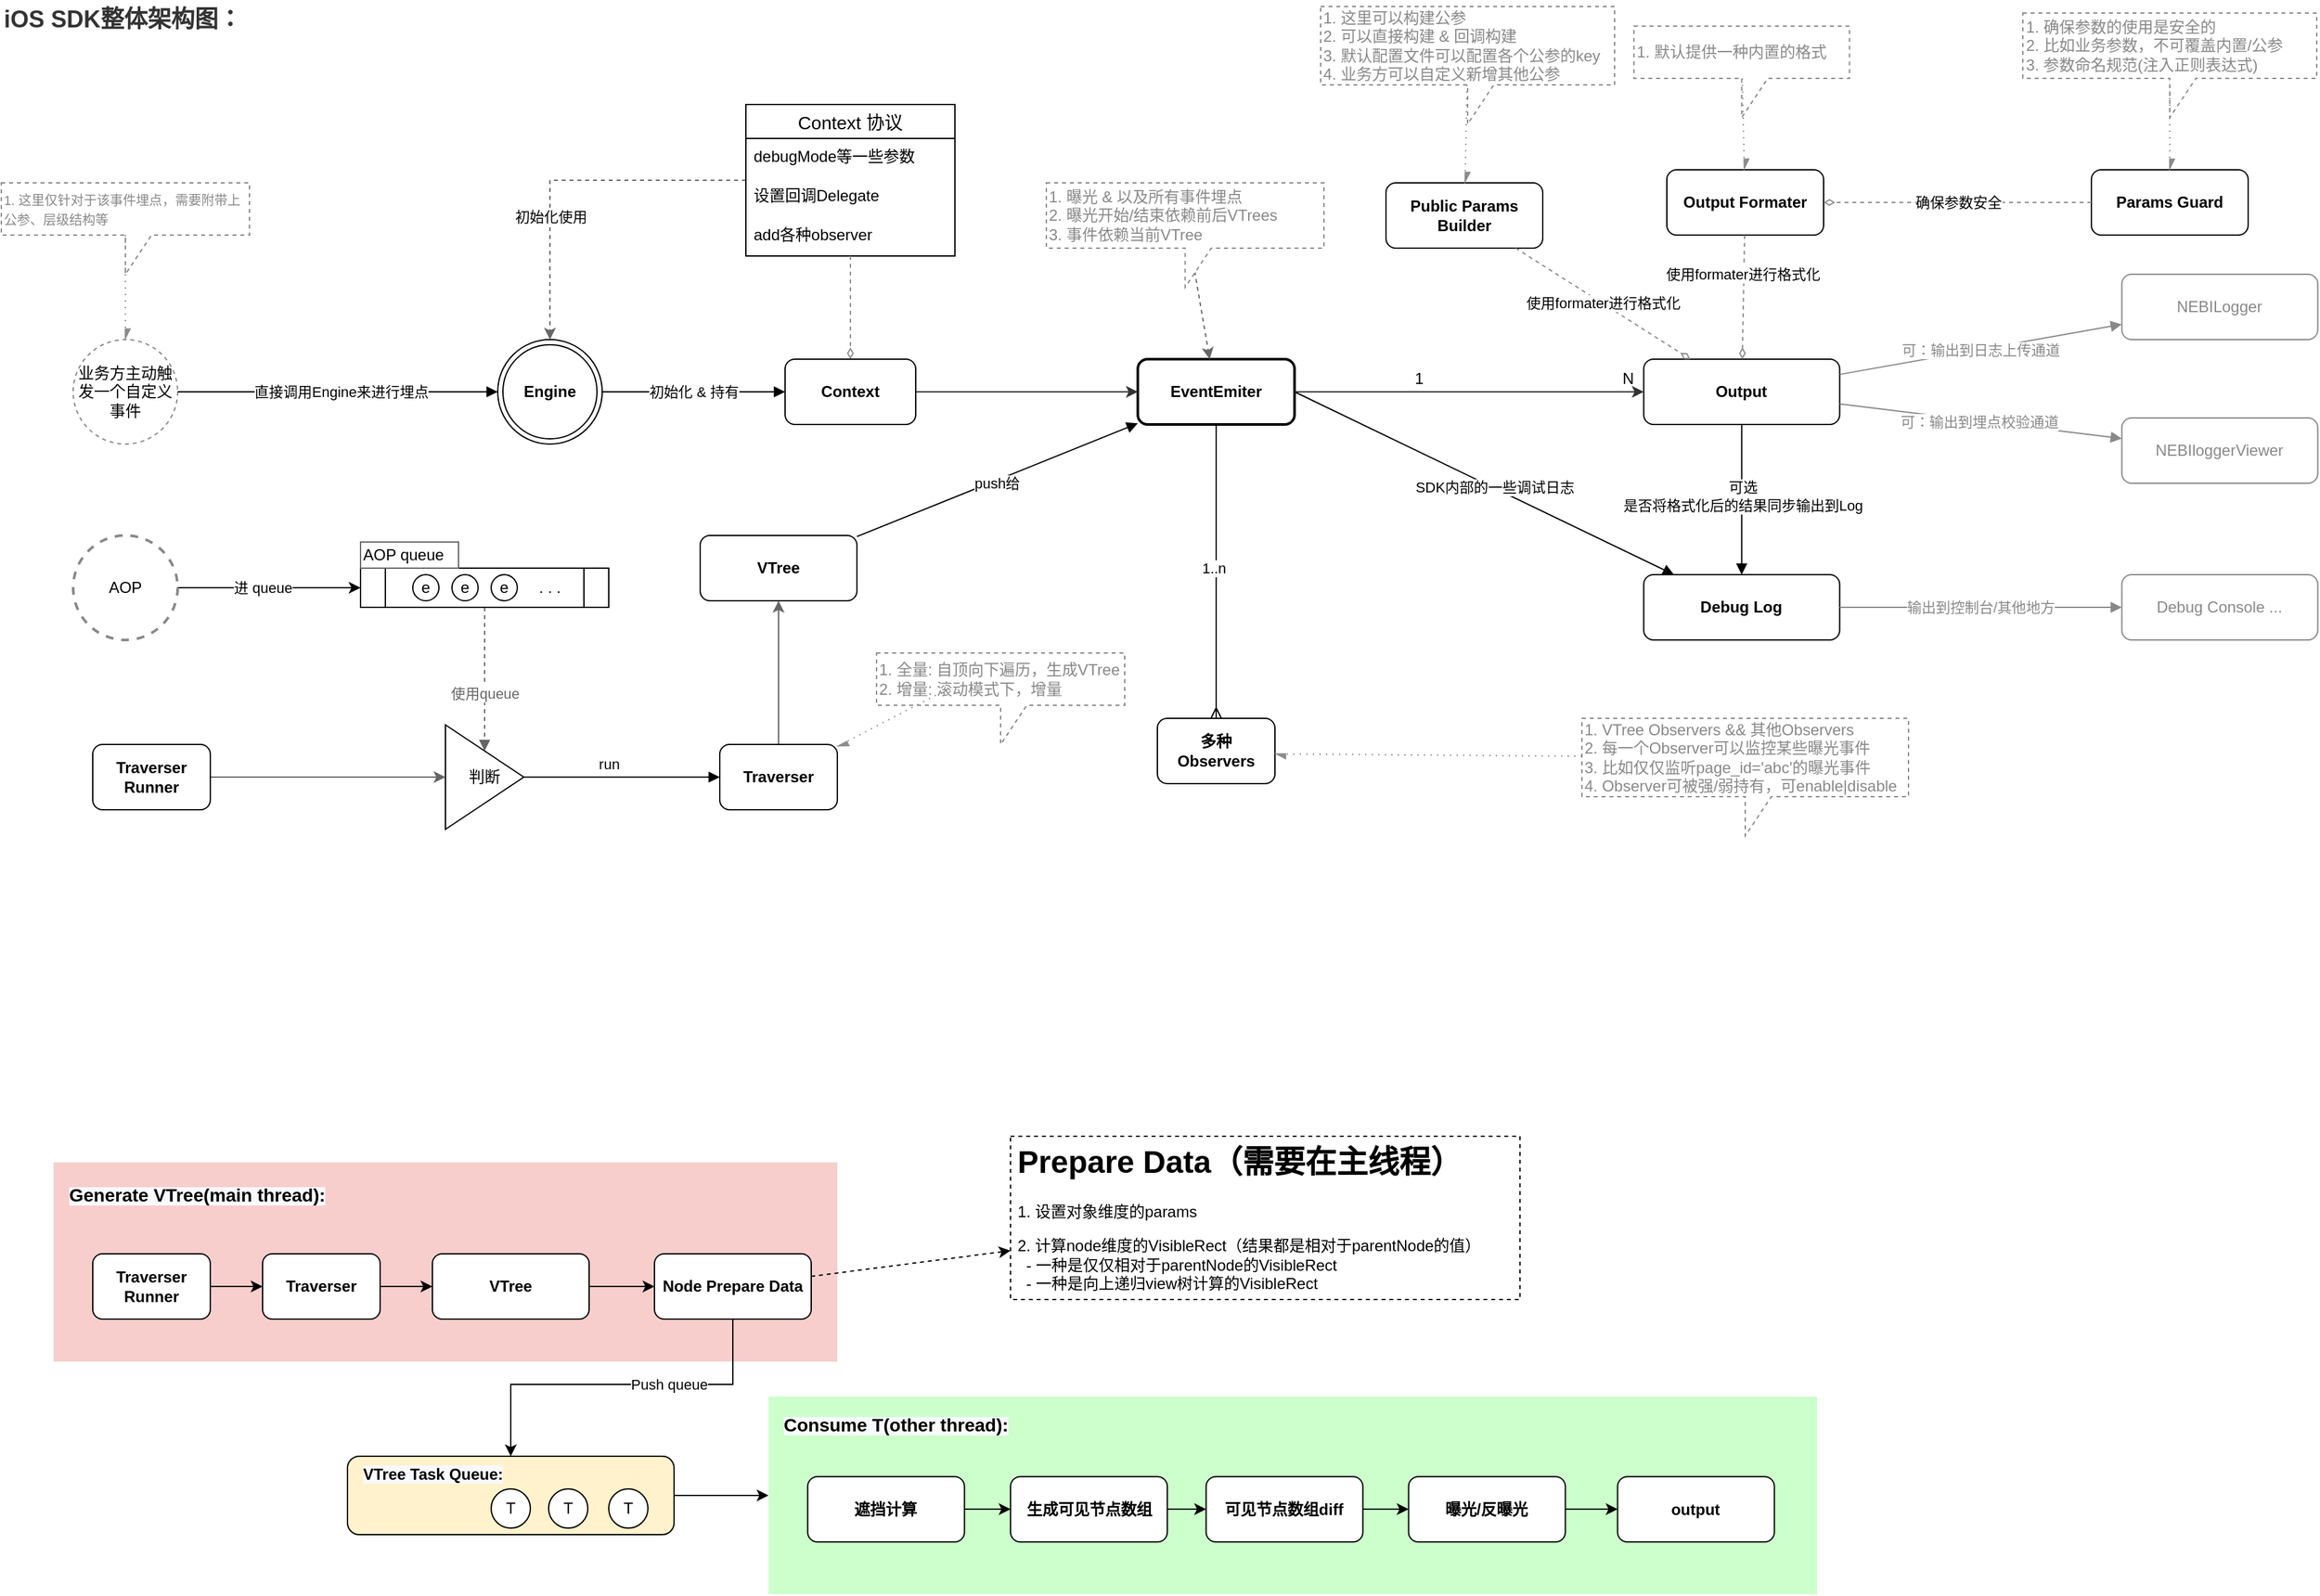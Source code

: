 <mxfile version="14.7.0" type="github">
  <diagram id="Fw7ZkmO-Fz_IXCNn4WgB" name="Page-1">
    <mxGraphModel dx="2852" dy="2298" grid="1" gridSize="10" guides="1" tooltips="1" connect="1" arrows="1" fold="1" page="1" pageScale="1" pageWidth="827" pageHeight="1169" math="0" shadow="0">
      <root>
        <mxCell id="0" />
        <mxCell id="1" parent="0" />
        <mxCell id="tUdVWyh1depMTYAJVUoq-23" value="" style="rounded=0;whiteSpace=wrap;html=1;dashed=1;fillColor=#F8CECC;strokeColor=none;" parent="1" vertex="1">
          <mxGeometry x="-160" y="780" width="600" height="152.5" as="geometry" />
        </mxCell>
        <mxCell id="-9IPMKyI9ktzAvCkotJi-9" value="&lt;b&gt;Engine&lt;/b&gt;" style="ellipse;shape=doubleEllipse;whiteSpace=wrap;html=1;aspect=fixed;" parent="1" vertex="1">
          <mxGeometry x="180" y="150" width="80" height="80" as="geometry" />
        </mxCell>
        <mxCell id="H4OJQVjIFTHqEDWcg4Kd-15" style="edgeStyle=orthogonalEdgeStyle;rounded=0;orthogonalLoop=1;jettySize=auto;html=1;fontColor=#000000;strokeColor=#666666;dashed=1;" edge="1" parent="1" source="-9IPMKyI9ktzAvCkotJi-31" target="-9IPMKyI9ktzAvCkotJi-9">
          <mxGeometry relative="1" as="geometry" />
        </mxCell>
        <mxCell id="H4OJQVjIFTHqEDWcg4Kd-16" value="&amp;nbsp;初始化使用" style="edgeLabel;html=1;align=center;verticalAlign=middle;resizable=0;points=[];fontColor=#000000;" vertex="1" connectable="0" parent="H4OJQVjIFTHqEDWcg4Kd-15">
          <mxGeometry x="-0.162" y="-1" relative="1" as="geometry">
            <mxPoint x="-37" y="29" as="offset" />
          </mxGeometry>
        </mxCell>
        <mxCell id="-9IPMKyI9ktzAvCkotJi-31" value="Context 协议" style="swimlane;fontStyle=0;childLayout=stackLayout;horizontal=1;startSize=26;horizontalStack=0;resizeParent=1;resizeParentMax=0;resizeLast=0;collapsible=1;marginBottom=0;align=center;fontSize=14;" parent="1" vertex="1">
          <mxGeometry x="370" y="-30" width="160" height="116" as="geometry">
            <mxRectangle x="130" y="-30" width="120" height="26" as="alternateBounds" />
          </mxGeometry>
        </mxCell>
        <mxCell id="-9IPMKyI9ktzAvCkotJi-32" value="debugMode等一些参数" style="text;strokeColor=none;fillColor=none;spacingLeft=4;spacingRight=4;overflow=hidden;rotatable=0;points=[[0,0.5],[1,0.5]];portConstraint=eastwest;fontSize=12;" parent="-9IPMKyI9ktzAvCkotJi-31" vertex="1">
          <mxGeometry y="26" width="160" height="30" as="geometry" />
        </mxCell>
        <mxCell id="-9IPMKyI9ktzAvCkotJi-33" value="设置回调Delegate" style="text;strokeColor=none;fillColor=none;spacingLeft=4;spacingRight=4;overflow=hidden;rotatable=0;points=[[0,0.5],[1,0.5]];portConstraint=eastwest;fontSize=12;" parent="-9IPMKyI9ktzAvCkotJi-31" vertex="1">
          <mxGeometry y="56" width="160" height="30" as="geometry" />
        </mxCell>
        <mxCell id="-9IPMKyI9ktzAvCkotJi-34" value="add各种observer" style="text;strokeColor=none;fillColor=none;spacingLeft=4;spacingRight=4;overflow=hidden;rotatable=0;points=[[0,0.5],[1,0.5]];portConstraint=eastwest;fontSize=12;" parent="-9IPMKyI9ktzAvCkotJi-31" vertex="1">
          <mxGeometry y="86" width="160" height="30" as="geometry" />
        </mxCell>
        <mxCell id="-9IPMKyI9ktzAvCkotJi-35" value="" style="endArrow=diamondThin;html=1;dashed=1;endFill=0;strokeColor=#8C8C8C;" parent="1" source="-9IPMKyI9ktzAvCkotJi-31" target="-9IPMKyI9ktzAvCkotJi-57" edge="1">
          <mxGeometry width="50" height="50" relative="1" as="geometry">
            <mxPoint x="300" y="320" as="sourcePoint" />
            <mxPoint x="350" y="270" as="targetPoint" />
          </mxGeometry>
        </mxCell>
        <mxCell id="-9IPMKyI9ktzAvCkotJi-37" value="&lt;b&gt;多种&lt;br&gt;Observers&lt;/b&gt;" style="rounded=1;whiteSpace=wrap;html=1;" parent="1" vertex="1">
          <mxGeometry x="685" y="440" width="90" height="50" as="geometry" />
        </mxCell>
        <mxCell id="H4OJQVjIFTHqEDWcg4Kd-14" style="edgeStyle=orthogonalEdgeStyle;rounded=0;orthogonalLoop=1;jettySize=auto;html=1;fontColor=#000000;strokeColor=#666666;" edge="1" parent="1" source="-9IPMKyI9ktzAvCkotJi-42" target="-9IPMKyI9ktzAvCkotJi-55">
          <mxGeometry relative="1" as="geometry" />
        </mxCell>
        <mxCell id="-9IPMKyI9ktzAvCkotJi-42" value="&lt;b&gt;Traverser&lt;/b&gt;" style="rounded=1;whiteSpace=wrap;html=1;" parent="1" vertex="1">
          <mxGeometry x="350" y="460" width="90" height="50" as="geometry" />
        </mxCell>
        <mxCell id="H4OJQVjIFTHqEDWcg4Kd-11" style="edgeStyle=orthogonalEdgeStyle;rounded=0;orthogonalLoop=1;jettySize=auto;html=1;entryX=0;entryY=0.5;entryDx=0;entryDy=0;fontColor=#666666;strokeColor=#666666;" edge="1" parent="1" source="-9IPMKyI9ktzAvCkotJi-45" target="H4OJQVjIFTHqEDWcg4Kd-10">
          <mxGeometry relative="1" as="geometry" />
        </mxCell>
        <mxCell id="-9IPMKyI9ktzAvCkotJi-45" value="&lt;b&gt;Traverser&lt;br&gt;Runner&lt;/b&gt;" style="rounded=1;whiteSpace=wrap;html=1;" parent="1" vertex="1">
          <mxGeometry x="-130" y="460" width="90" height="50" as="geometry" />
        </mxCell>
        <mxCell id="H4OJQVjIFTHqEDWcg4Kd-8" style="edgeStyle=orthogonalEdgeStyle;rounded=0;orthogonalLoop=1;jettySize=auto;html=1;entryX=0;entryY=0.5;entryDx=0;entryDy=0;" edge="1" parent="1" source="-9IPMKyI9ktzAvCkotJi-50" target="H4OJQVjIFTHqEDWcg4Kd-1">
          <mxGeometry relative="1" as="geometry" />
        </mxCell>
        <mxCell id="H4OJQVjIFTHqEDWcg4Kd-9" value="进 queue" style="edgeLabel;html=1;align=center;verticalAlign=middle;resizable=0;points=[];" vertex="1" connectable="0" parent="H4OJQVjIFTHqEDWcg4Kd-8">
          <mxGeometry x="-0.371" relative="1" as="geometry">
            <mxPoint x="21" as="offset" />
          </mxGeometry>
        </mxCell>
        <mxCell id="-9IPMKyI9ktzAvCkotJi-50" value="AOP" style="ellipse;whiteSpace=wrap;html=1;aspect=fixed;dashed=1;strokeColor=#888888;strokeWidth=2;" parent="1" vertex="1">
          <mxGeometry x="-145" y="300" width="80" height="80" as="geometry" />
        </mxCell>
        <mxCell id="-9IPMKyI9ktzAvCkotJi-51" value="" style="endArrow=block;html=1;endFill=1;exitX=0.5;exitY=1;exitDx=0;exitDy=0;dashed=1;strokeColor=#666666;" parent="1" source="H4OJQVjIFTHqEDWcg4Kd-1" target="H4OJQVjIFTHqEDWcg4Kd-10" edge="1">
          <mxGeometry width="50" height="50" relative="1" as="geometry">
            <mxPoint x="144" y="340" as="sourcePoint" />
            <mxPoint x="365" y="360" as="targetPoint" />
          </mxGeometry>
        </mxCell>
        <mxCell id="-9IPMKyI9ktzAvCkotJi-63" value="使用queue" style="edgeLabel;html=1;align=center;verticalAlign=middle;resizable=0;points=[];fontColor=#666666;" parent="-9IPMKyI9ktzAvCkotJi-51" vertex="1" connectable="0">
          <mxGeometry x="-0.457" y="2" relative="1" as="geometry">
            <mxPoint x="-2" y="36" as="offset" />
          </mxGeometry>
        </mxCell>
        <mxCell id="-9IPMKyI9ktzAvCkotJi-52" value="" style="endArrow=block;html=1;endFill=1;" parent="1" source="H4OJQVjIFTHqEDWcg4Kd-10" target="-9IPMKyI9ktzAvCkotJi-42" edge="1">
          <mxGeometry width="50" height="50" relative="1" as="geometry">
            <mxPoint x="210" y="485" as="sourcePoint" />
            <mxPoint x="540" y="550" as="targetPoint" />
          </mxGeometry>
        </mxCell>
        <mxCell id="-9IPMKyI9ktzAvCkotJi-61" value="run" style="edgeLabel;html=1;align=center;verticalAlign=middle;resizable=0;points=[];" parent="-9IPMKyI9ktzAvCkotJi-52" vertex="1" connectable="0">
          <mxGeometry x="-0.139" y="-1" relative="1" as="geometry">
            <mxPoint y="-11" as="offset" />
          </mxGeometry>
        </mxCell>
        <mxCell id="-9IPMKyI9ktzAvCkotJi-53" value="&lt;font color=&quot;#888888&quot;&gt;1. 全量: 自顶向下遍历，生成VTree&lt;br&gt;2. 增量: 滚动模式下，增量&lt;br&gt;&lt;/font&gt;" style="shape=callout;whiteSpace=wrap;html=1;perimeter=calloutPerimeter;align=left;dashed=1;strokeColor=#888888;" parent="1" vertex="1">
          <mxGeometry x="470" y="390" width="190" height="70" as="geometry" />
        </mxCell>
        <mxCell id="-9IPMKyI9ktzAvCkotJi-54" value="" style="endArrow=async;html=1;dashed=1;endFill=1;strokeColor=#8C8C8C;dashPattern=1 4;" parent="1" target="-9IPMKyI9ktzAvCkotJi-42" edge="1">
          <mxGeometry width="50" height="50" relative="1" as="geometry">
            <mxPoint x="519.785" y="420" as="sourcePoint" />
            <mxPoint x="303.18" y="510" as="targetPoint" />
          </mxGeometry>
        </mxCell>
        <mxCell id="-9IPMKyI9ktzAvCkotJi-91" value="" style="rounded=0;orthogonalLoop=1;jettySize=auto;html=1;endArrow=ERmany;endFill=0;strokeColor=#000000;" parent="1" source="ZJUZ4eZtSbDHKU7JVQRD-17" target="-9IPMKyI9ktzAvCkotJi-37" edge="1">
          <mxGeometry relative="1" as="geometry">
            <mxPoint x="990" y="420" as="sourcePoint" />
          </mxGeometry>
        </mxCell>
        <mxCell id="-9IPMKyI9ktzAvCkotJi-95" value="1..n" style="edgeLabel;html=1;align=center;verticalAlign=middle;resizable=0;points=[];" parent="-9IPMKyI9ktzAvCkotJi-91" vertex="1" connectable="0">
          <mxGeometry x="-0.027" y="-2" relative="1" as="geometry">
            <mxPoint as="offset" />
          </mxGeometry>
        </mxCell>
        <mxCell id="-9IPMKyI9ktzAvCkotJi-55" value="&lt;b&gt;VTree&lt;/b&gt;" style="rounded=1;whiteSpace=wrap;html=1;" parent="1" vertex="1">
          <mxGeometry x="335.0" y="300" width="120" height="50" as="geometry" />
        </mxCell>
        <mxCell id="ZJUZ4eZtSbDHKU7JVQRD-18" style="edgeStyle=none;rounded=0;orthogonalLoop=1;jettySize=auto;html=1;fontSize=18;fontColor=#999999;strokeColor=#333333;" parent="1" source="-9IPMKyI9ktzAvCkotJi-57" target="ZJUZ4eZtSbDHKU7JVQRD-17" edge="1">
          <mxGeometry relative="1" as="geometry">
            <Array as="points" />
          </mxGeometry>
        </mxCell>
        <mxCell id="-9IPMKyI9ktzAvCkotJi-57" value="&lt;b&gt;Context&lt;/b&gt;" style="rounded=1;whiteSpace=wrap;html=1;" parent="1" vertex="1">
          <mxGeometry x="400" y="165" width="100" height="50" as="geometry" />
        </mxCell>
        <mxCell id="-9IPMKyI9ktzAvCkotJi-58" value="" style="endArrow=block;html=1;endFill=1;entryX=0;entryY=0.5;entryDx=0;entryDy=0;" parent="1" source="-9IPMKyI9ktzAvCkotJi-9" target="-9IPMKyI9ktzAvCkotJi-57" edge="1">
          <mxGeometry width="50" height="50" relative="1" as="geometry">
            <mxPoint x="290" y="300" as="sourcePoint" />
            <mxPoint x="290" y="430" as="targetPoint" />
          </mxGeometry>
        </mxCell>
        <mxCell id="-9IPMKyI9ktzAvCkotJi-59" value="初始化 &amp;amp; 持有" style="edgeLabel;html=1;align=center;verticalAlign=middle;resizable=0;points=[];" parent="-9IPMKyI9ktzAvCkotJi-58" vertex="1" connectable="0">
          <mxGeometry x="0.1" y="1" relative="1" as="geometry">
            <mxPoint x="-7" y="1" as="offset" />
          </mxGeometry>
        </mxCell>
        <mxCell id="-9IPMKyI9ktzAvCkotJi-67" value="" style="endArrow=block;html=1;endFill=1;" parent="1" source="-9IPMKyI9ktzAvCkotJi-55" target="ZJUZ4eZtSbDHKU7JVQRD-17" edge="1">
          <mxGeometry width="50" height="50" relative="1" as="geometry">
            <mxPoint x="600.003" y="620" as="sourcePoint" />
            <mxPoint x="510" y="480" as="targetPoint" />
            <Array as="points" />
          </mxGeometry>
        </mxCell>
        <mxCell id="-9IPMKyI9ktzAvCkotJi-68" value="push给" style="edgeLabel;html=1;align=center;verticalAlign=middle;resizable=0;points=[];" parent="-9IPMKyI9ktzAvCkotJi-67" vertex="1" connectable="0">
          <mxGeometry x="-0.011" y="-2" relative="1" as="geometry">
            <mxPoint as="offset" />
          </mxGeometry>
        </mxCell>
        <mxCell id="-9IPMKyI9ktzAvCkotJi-72" value="&lt;b&gt;Output&lt;/b&gt;" style="rounded=1;whiteSpace=wrap;html=1;" parent="1" vertex="1">
          <mxGeometry x="1057.3" y="165" width="150" height="50" as="geometry" />
        </mxCell>
        <mxCell id="-9IPMKyI9ktzAvCkotJi-76" value="&lt;b&gt;Output Formater&lt;/b&gt;" style="rounded=1;whiteSpace=wrap;html=1;" parent="1" vertex="1">
          <mxGeometry x="1075" y="20" width="120" height="50" as="geometry" />
        </mxCell>
        <mxCell id="-9IPMKyI9ktzAvCkotJi-79" value="使用formater进行格式化" style="endArrow=diamondThin;html=1;dashed=1;endFill=0;strokeColor=#8C8C8C;" parent="1" source="-9IPMKyI9ktzAvCkotJi-76" target="-9IPMKyI9ktzAvCkotJi-72" edge="1">
          <mxGeometry x="-0.368" y="-1" width="50" height="50" relative="1" as="geometry">
            <mxPoint x="987.3" y="50" as="sourcePoint" />
            <mxPoint x="987.3" y="114" as="targetPoint" />
            <mxPoint as="offset" />
          </mxGeometry>
        </mxCell>
        <mxCell id="-9IPMKyI9ktzAvCkotJi-96" value="&lt;font color=&quot;#888888&quot;&gt;1. VTree Observers &amp;amp;&amp;amp; 其他Observers&lt;br&gt;2. 每一个Observer可以监控某些曝光事件&lt;br&gt;3. 比如仅仅监听page_id=&#39;abc&#39;的曝光事件&lt;br&gt;4. Observer可被强/弱持有，可enable|disable&lt;br&gt;&lt;/font&gt;" style="shape=callout;whiteSpace=wrap;html=1;perimeter=calloutPerimeter;align=left;dashed=1;strokeColor=#888888;" parent="1" vertex="1">
          <mxGeometry x="1010" y="440" width="250" height="90" as="geometry" />
        </mxCell>
        <mxCell id="-9IPMKyI9ktzAvCkotJi-97" value="" style="endArrow=async;html=1;dashed=1;endFill=1;strokeColor=#8C8C8C;dashPattern=1 4;" parent="1" source="-9IPMKyI9ktzAvCkotJi-96" target="-9IPMKyI9ktzAvCkotJi-37" edge="1">
          <mxGeometry width="50" height="50" relative="1" as="geometry">
            <mxPoint x="1095.005" y="-55" as="sourcePoint" />
            <mxPoint x="595.3" y="654.186" as="targetPoint" />
          </mxGeometry>
        </mxCell>
        <mxCell id="-9IPMKyI9ktzAvCkotJi-98" value="&lt;b&gt;Public Params &lt;br&gt;Builder&lt;/b&gt;" style="rounded=1;whiteSpace=wrap;html=1;" parent="1" vertex="1">
          <mxGeometry x="860" y="30" width="120" height="50" as="geometry" />
        </mxCell>
        <mxCell id="-9IPMKyI9ktzAvCkotJi-99" value="&lt;font color=&quot;#888888&quot;&gt;1. 这里可以构建公参&lt;br&gt;2. 可以直接构建 &amp;amp; 回调构建&lt;br&gt;3. 默认配置文件可以配置各个公参的key&lt;br&gt;4. 业务方可以自定义新增其他公参&lt;br&gt;&lt;/font&gt;" style="shape=callout;whiteSpace=wrap;html=1;perimeter=calloutPerimeter;align=left;dashed=1;strokeColor=#888888;" parent="1" vertex="1">
          <mxGeometry x="810" y="-105" width="225" height="90" as="geometry" />
        </mxCell>
        <mxCell id="-9IPMKyI9ktzAvCkotJi-100" value="" style="endArrow=async;html=1;dashed=1;endFill=1;strokeColor=#8C8C8C;dashPattern=1 4;" parent="1" source="-9IPMKyI9ktzAvCkotJi-99" target="-9IPMKyI9ktzAvCkotJi-98" edge="1">
          <mxGeometry width="50" height="50" relative="1" as="geometry">
            <mxPoint x="1586.963" y="150" as="sourcePoint" />
            <mxPoint x="1527.297" y="195" as="targetPoint" />
          </mxGeometry>
        </mxCell>
        <mxCell id="-9IPMKyI9ktzAvCkotJi-101" value="使用formater进行格式化" style="endArrow=diamondThin;html=1;dashed=1;endFill=0;strokeColor=#8C8C8C;" parent="1" source="-9IPMKyI9ktzAvCkotJi-98" target="-9IPMKyI9ktzAvCkotJi-72" edge="1">
          <mxGeometry width="50" height="50" relative="1" as="geometry">
            <mxPoint x="1152.3" y="80" as="sourcePoint" />
            <mxPoint x="1152.3" y="175" as="targetPoint" />
          </mxGeometry>
        </mxCell>
        <mxCell id="-9IPMKyI9ktzAvCkotJi-102" value="&lt;b&gt;Debug Log&lt;/b&gt;" style="rounded=1;whiteSpace=wrap;html=1;" parent="1" vertex="1">
          <mxGeometry x="1057.3" y="330" width="150" height="50" as="geometry" />
        </mxCell>
        <mxCell id="-9IPMKyI9ktzAvCkotJi-103" value="" style="endArrow=block;html=1;endFill=1;exitX=1;exitY=0.5;exitDx=0;exitDy=0;" parent="1" source="ZJUZ4eZtSbDHKU7JVQRD-17" target="-9IPMKyI9ktzAvCkotJi-102" edge="1">
          <mxGeometry width="50" height="50" relative="1" as="geometry">
            <mxPoint x="605.3" y="269.58" as="sourcePoint" />
            <mxPoint x="765.3" y="269.58" as="targetPoint" />
          </mxGeometry>
        </mxCell>
        <mxCell id="-9IPMKyI9ktzAvCkotJi-104" value="SDK内部的一些调试日志" style="edgeLabel;html=1;align=center;verticalAlign=middle;resizable=0;points=[];" parent="-9IPMKyI9ktzAvCkotJi-103" vertex="1" connectable="0">
          <mxGeometry x="-0.011" y="-2" relative="1" as="geometry">
            <mxPoint x="9.52" y="1.33" as="offset" />
          </mxGeometry>
        </mxCell>
        <mxCell id="-9IPMKyI9ktzAvCkotJi-106" value="&lt;font color=&quot;#888888&quot;&gt;1. 默认提供一种内置的格式&lt;br&gt;&lt;/font&gt;" style="shape=callout;whiteSpace=wrap;html=1;perimeter=calloutPerimeter;align=left;dashed=1;strokeColor=#888888;" parent="1" vertex="1">
          <mxGeometry x="1049.8" y="-90" width="165" height="70" as="geometry" />
        </mxCell>
        <mxCell id="-9IPMKyI9ktzAvCkotJi-107" value="" style="endArrow=async;html=1;dashed=1;endFill=1;strokeColor=#8C8C8C;dashPattern=1 4;" parent="1" source="-9IPMKyI9ktzAvCkotJi-106" target="-9IPMKyI9ktzAvCkotJi-76" edge="1">
          <mxGeometry width="50" height="50" relative="1" as="geometry">
            <mxPoint x="1377.3" y="-40.0" as="sourcePoint" />
            <mxPoint x="1377.3" y="30" as="targetPoint" />
          </mxGeometry>
        </mxCell>
        <mxCell id="-9IPMKyI9ktzAvCkotJi-108" value="N" style="text;html=1;align=center;verticalAlign=middle;resizable=0;points=[];autosize=1;" parent="1" vertex="1">
          <mxGeometry x="1035.3" y="170" width="20" height="20" as="geometry" />
        </mxCell>
        <mxCell id="-9IPMKyI9ktzAvCkotJi-110" value="1" style="text;html=1;align=center;verticalAlign=middle;resizable=0;points=[];autosize=1;" parent="1" vertex="1">
          <mxGeometry x="875.3" y="170" width="20" height="20" as="geometry" />
        </mxCell>
        <mxCell id="-9IPMKyI9ktzAvCkotJi-114" value="&lt;b&gt;Params Guard&lt;br&gt;&lt;/b&gt;" style="rounded=1;whiteSpace=wrap;html=1;" parent="1" vertex="1">
          <mxGeometry x="1400" y="20" width="120" height="50" as="geometry" />
        </mxCell>
        <mxCell id="-9IPMKyI9ktzAvCkotJi-115" value="&lt;font color=&quot;#888888&quot;&gt;1. 确保参数的使用是安全的&lt;br&gt;2. 比如业务参数，不可覆盖内置/公参&lt;br&gt;3. 参数命名规范(注入正则表达式)&lt;br&gt;&lt;/font&gt;" style="shape=callout;whiteSpace=wrap;html=1;perimeter=calloutPerimeter;align=left;dashed=1;strokeColor=#888888;" parent="1" vertex="1">
          <mxGeometry x="1347.5" y="-100" width="225" height="80" as="geometry" />
        </mxCell>
        <mxCell id="-9IPMKyI9ktzAvCkotJi-116" value="确保参数安全" style="endArrow=diamondThin;html=1;dashed=1;endFill=0;strokeColor=#8C8C8C;" parent="1" source="-9IPMKyI9ktzAvCkotJi-114" target="-9IPMKyI9ktzAvCkotJi-76" edge="1">
          <mxGeometry width="50" height="50" relative="1" as="geometry">
            <mxPoint x="1343.679" y="80" as="sourcePoint" />
            <mxPoint x="1215.921" y="175" as="targetPoint" />
          </mxGeometry>
        </mxCell>
        <mxCell id="-9IPMKyI9ktzAvCkotJi-117" value="" style="endArrow=async;html=1;dashed=1;endFill=1;strokeColor=#8C8C8C;dashPattern=1 4;" parent="1" source="-9IPMKyI9ktzAvCkotJi-115" target="-9IPMKyI9ktzAvCkotJi-114" edge="1">
          <mxGeometry width="50" height="50" relative="1" as="geometry">
            <mxPoint x="1515.3" y="-60" as="sourcePoint" />
            <mxPoint x="1367.3" y="20" as="targetPoint" />
          </mxGeometry>
        </mxCell>
        <mxCell id="-9IPMKyI9ktzAvCkotJi-118" value="&lt;font color=&quot;#888888&quot;&gt;NEBILogger&lt;/font&gt;" style="rounded=1;whiteSpace=wrap;html=1;strokeColor=#888888;" parent="1" vertex="1">
          <mxGeometry x="1423.3" y="100" width="150" height="50" as="geometry" />
        </mxCell>
        <mxCell id="-9IPMKyI9ktzAvCkotJi-120" value="" style="endArrow=block;html=1;endFill=1;strokeColor=#888888;" parent="1" source="-9IPMKyI9ktzAvCkotJi-72" target="-9IPMKyI9ktzAvCkotJi-118" edge="1">
          <mxGeometry width="50" height="50" relative="1" as="geometry">
            <mxPoint x="1457.3" y="280.719" as="sourcePoint" />
            <mxPoint x="1663.967" y="369.29" as="targetPoint" />
          </mxGeometry>
        </mxCell>
        <mxCell id="-9IPMKyI9ktzAvCkotJi-121" value="&lt;font color=&quot;#888888&quot;&gt;可：输出到日志上传通道&lt;/font&gt;" style="edgeLabel;html=1;align=center;verticalAlign=middle;resizable=0;points=[];" parent="-9IPMKyI9ktzAvCkotJi-120" vertex="1" connectable="0">
          <mxGeometry x="-0.011" y="-2" relative="1" as="geometry">
            <mxPoint y="-2" as="offset" />
          </mxGeometry>
        </mxCell>
        <mxCell id="-9IPMKyI9ktzAvCkotJi-122" value="&lt;font color=&quot;#888888&quot;&gt;Debug Console ...&lt;/font&gt;" style="rounded=1;whiteSpace=wrap;html=1;strokeColor=#888888;" parent="1" vertex="1">
          <mxGeometry x="1423.3" y="330" width="150" height="50" as="geometry" />
        </mxCell>
        <mxCell id="-9IPMKyI9ktzAvCkotJi-123" value="" style="endArrow=block;html=1;endFill=1;strokeColor=#888888;" parent="1" source="-9IPMKyI9ktzAvCkotJi-102" target="-9IPMKyI9ktzAvCkotJi-122" edge="1">
          <mxGeometry width="50" height="50" relative="1" as="geometry">
            <mxPoint x="1225.3" y="404.58" as="sourcePoint" />
            <mxPoint x="1515.3" y="404.58" as="targetPoint" />
          </mxGeometry>
        </mxCell>
        <mxCell id="-9IPMKyI9ktzAvCkotJi-124" value="&lt;font color=&quot;#888888&quot;&gt;输出到控制台/其他地方&lt;br&gt;&lt;/font&gt;" style="edgeLabel;html=1;align=center;verticalAlign=middle;resizable=0;points=[];" parent="-9IPMKyI9ktzAvCkotJi-123" vertex="1" connectable="0">
          <mxGeometry x="-0.011" y="-2" relative="1" as="geometry">
            <mxPoint y="-2" as="offset" />
          </mxGeometry>
        </mxCell>
        <mxCell id="-9IPMKyI9ktzAvCkotJi-125" value="" style="endArrow=block;html=1;endFill=1;" parent="1" source="-9IPMKyI9ktzAvCkotJi-72" target="-9IPMKyI9ktzAvCkotJi-102" edge="1">
          <mxGeometry width="50" height="50" relative="1" as="geometry">
            <mxPoint x="1157.3" y="550" as="sourcePoint" />
            <mxPoint x="1382.3" y="675" as="targetPoint" />
          </mxGeometry>
        </mxCell>
        <mxCell id="-9IPMKyI9ktzAvCkotJi-126" value="可选&lt;br&gt;是否将格式化后的结果同步输出到Log" style="edgeLabel;html=1;align=center;verticalAlign=middle;resizable=0;points=[];" parent="-9IPMKyI9ktzAvCkotJi-125" vertex="1" connectable="0">
          <mxGeometry x="-0.011" y="-2" relative="1" as="geometry">
            <mxPoint x="2" y="-2" as="offset" />
          </mxGeometry>
        </mxCell>
        <mxCell id="-9IPMKyI9ktzAvCkotJi-127" value="业务方主动触发一个自定义事件" style="ellipse;whiteSpace=wrap;html=1;aspect=fixed;dashed=1;strokeColor=#888888;" parent="1" vertex="1">
          <mxGeometry x="-145" y="150" width="80" height="80" as="geometry" />
        </mxCell>
        <mxCell id="-9IPMKyI9ktzAvCkotJi-128" value="" style="endArrow=block;html=1;endFill=1;" parent="1" source="-9IPMKyI9ktzAvCkotJi-127" target="-9IPMKyI9ktzAvCkotJi-9" edge="1">
          <mxGeometry width="50" height="50" relative="1" as="geometry">
            <mxPoint x="-360.005" y="280.001" as="sourcePoint" />
            <mxPoint x="-133.251" y="410.06" as="targetPoint" />
          </mxGeometry>
        </mxCell>
        <mxCell id="-9IPMKyI9ktzAvCkotJi-129" value="直接调用Engine来进行埋点" style="edgeLabel;html=1;align=center;verticalAlign=middle;resizable=0;points=[];" parent="-9IPMKyI9ktzAvCkotJi-128" vertex="1" connectable="0">
          <mxGeometry x="-0.457" y="2" relative="1" as="geometry">
            <mxPoint x="58.33" y="2.0" as="offset" />
          </mxGeometry>
        </mxCell>
        <mxCell id="-9IPMKyI9ktzAvCkotJi-130" value="&lt;font color=&quot;#888888&quot; style=&quot;font-size: 10px&quot;&gt;1. 这里仅针对于该事件埋点，需要附带上公参、层级结构等&lt;br&gt;&lt;/font&gt;" style="shape=callout;whiteSpace=wrap;html=1;perimeter=calloutPerimeter;align=left;dashed=1;strokeColor=#888888;" parent="1" vertex="1">
          <mxGeometry x="-200" y="30" width="190" height="70" as="geometry" />
        </mxCell>
        <mxCell id="-9IPMKyI9ktzAvCkotJi-131" value="" style="endArrow=async;html=1;dashed=1;endFill=1;strokeColor=#8C8C8C;dashPattern=1 4;" parent="1" source="-9IPMKyI9ktzAvCkotJi-130" target="-9IPMKyI9ktzAvCkotJi-127" edge="1">
          <mxGeometry width="50" height="50" relative="1" as="geometry">
            <mxPoint x="-390" y="169.755" as="sourcePoint" />
            <mxPoint x="-295" y="169.17" as="targetPoint" />
          </mxGeometry>
        </mxCell>
        <mxCell id="ZJUZ4eZtSbDHKU7JVQRD-12" value="&lt;font color=&quot;#888888&quot;&gt;NEBIloggerViewer&lt;/font&gt;" style="rounded=1;whiteSpace=wrap;html=1;strokeColor=#888888;" parent="1" vertex="1">
          <mxGeometry x="1423.3" y="210" width="150" height="50" as="geometry" />
        </mxCell>
        <mxCell id="ZJUZ4eZtSbDHKU7JVQRD-13" value="" style="endArrow=block;html=1;endFill=1;strokeColor=#888888;" parent="1" source="-9IPMKyI9ktzAvCkotJi-72" target="ZJUZ4eZtSbDHKU7JVQRD-12" edge="1">
          <mxGeometry width="50" height="50" relative="1" as="geometry">
            <mxPoint x="1217.3" y="200" as="sourcePoint" />
            <mxPoint x="1435.3" y="200" as="targetPoint" />
          </mxGeometry>
        </mxCell>
        <mxCell id="ZJUZ4eZtSbDHKU7JVQRD-14" value="&lt;font color=&quot;#888888&quot;&gt;可：输出到埋点校验通道&lt;/font&gt;" style="edgeLabel;html=1;align=center;verticalAlign=middle;resizable=0;points=[];" parent="ZJUZ4eZtSbDHKU7JVQRD-13" vertex="1" connectable="0">
          <mxGeometry x="-0.011" y="-2" relative="1" as="geometry">
            <mxPoint y="-2" as="offset" />
          </mxGeometry>
        </mxCell>
        <mxCell id="ZJUZ4eZtSbDHKU7JVQRD-15" value="&lt;font color=&quot;#333333&quot; style=&quot;font-size: 18px&quot;&gt;&lt;b style=&quot;font-size: 18px&quot;&gt;iOS SDK整体架构图：&lt;/b&gt;&lt;/font&gt;" style="text;html=1;strokeColor=none;fillColor=none;align=left;verticalAlign=middle;whiteSpace=wrap;rounded=0;dashed=1;fontColor=#999999;fontSize=18;" parent="1" vertex="1">
          <mxGeometry x="-200" y="-110" width="260" height="30" as="geometry" />
        </mxCell>
        <mxCell id="ZJUZ4eZtSbDHKU7JVQRD-19" style="edgeStyle=none;rounded=0;orthogonalLoop=1;jettySize=auto;html=1;strokeColor=#333333;fontSize=18;fontColor=#999999;" parent="1" source="ZJUZ4eZtSbDHKU7JVQRD-17" target="-9IPMKyI9ktzAvCkotJi-72" edge="1">
          <mxGeometry relative="1" as="geometry" />
        </mxCell>
        <mxCell id="ZJUZ4eZtSbDHKU7JVQRD-17" value="&lt;b&gt;EventEmiter&lt;/b&gt;" style="rounded=1;whiteSpace=wrap;html=1;strokeWidth=2;" parent="1" vertex="1">
          <mxGeometry x="670" y="165" width="120" height="50" as="geometry" />
        </mxCell>
        <mxCell id="tUdVWyh1depMTYAJVUoq-3" style="edgeStyle=orthogonalEdgeStyle;rounded=0;orthogonalLoop=1;jettySize=auto;html=1;" parent="1" source="tUdVWyh1depMTYAJVUoq-1" target="tUdVWyh1depMTYAJVUoq-2" edge="1">
          <mxGeometry relative="1" as="geometry" />
        </mxCell>
        <mxCell id="tUdVWyh1depMTYAJVUoq-1" value="&lt;b&gt;Traverser&lt;br&gt;Runner&lt;/b&gt;" style="rounded=1;whiteSpace=wrap;html=1;" parent="1" vertex="1">
          <mxGeometry x="-130" y="850" width="90" height="50" as="geometry" />
        </mxCell>
        <mxCell id="tUdVWyh1depMTYAJVUoq-5" style="edgeStyle=orthogonalEdgeStyle;rounded=0;orthogonalLoop=1;jettySize=auto;html=1;" parent="1" source="tUdVWyh1depMTYAJVUoq-2" target="tUdVWyh1depMTYAJVUoq-4" edge="1">
          <mxGeometry relative="1" as="geometry" />
        </mxCell>
        <mxCell id="tUdVWyh1depMTYAJVUoq-2" value="&lt;b&gt;Traverser&lt;/b&gt;" style="rounded=1;whiteSpace=wrap;html=1;" parent="1" vertex="1">
          <mxGeometry y="850" width="90" height="50" as="geometry" />
        </mxCell>
        <mxCell id="tUdVWyh1depMTYAJVUoq-15" style="edgeStyle=elbowEdgeStyle;rounded=0;orthogonalLoop=1;jettySize=auto;html=1;entryX=0.5;entryY=0;entryDx=0;entryDy=0;elbow=vertical;exitX=0.5;exitY=1;exitDx=0;exitDy=0;" parent="1" source="tUdVWyh1depMTYAJVUoq-21" target="tUdVWyh1depMTYAJVUoq-8" edge="1">
          <mxGeometry relative="1" as="geometry">
            <Array as="points">
              <mxPoint x="280" y="950" />
              <mxPoint x="340" y="960" />
            </Array>
          </mxGeometry>
        </mxCell>
        <mxCell id="tUdVWyh1depMTYAJVUoq-16" value="Push queue" style="edgeLabel;html=1;align=center;verticalAlign=middle;resizable=0;points=[];" parent="tUdVWyh1depMTYAJVUoq-15" vertex="1" connectable="0">
          <mxGeometry x="-0.17" relative="1" as="geometry">
            <mxPoint x="15" as="offset" />
          </mxGeometry>
        </mxCell>
        <mxCell id="tUdVWyh1depMTYAJVUoq-22" style="edgeStyle=elbowEdgeStyle;rounded=0;orthogonalLoop=1;jettySize=auto;elbow=vertical;html=1;" parent="1" source="tUdVWyh1depMTYAJVUoq-4" target="tUdVWyh1depMTYAJVUoq-21" edge="1">
          <mxGeometry relative="1" as="geometry" />
        </mxCell>
        <mxCell id="tUdVWyh1depMTYAJVUoq-4" value="&lt;b&gt;VTree&lt;/b&gt;" style="rounded=1;whiteSpace=wrap;html=1;" parent="1" vertex="1">
          <mxGeometry x="130" y="850" width="120" height="50" as="geometry" />
        </mxCell>
        <mxCell id="tUdVWyh1depMTYAJVUoq-18" style="edgeStyle=elbowEdgeStyle;rounded=0;orthogonalLoop=1;jettySize=auto;elbow=vertical;html=1;entryX=0;entryY=0.5;entryDx=0;entryDy=0;" parent="1" source="tUdVWyh1depMTYAJVUoq-8" target="tUdVWyh1depMTYAJVUoq-17" edge="1">
          <mxGeometry relative="1" as="geometry" />
        </mxCell>
        <mxCell id="tUdVWyh1depMTYAJVUoq-8" value="" style="rounded=1;whiteSpace=wrap;html=1;fillColor=#FFF2CC;" parent="1" vertex="1">
          <mxGeometry x="65" y="1005" width="250" height="60" as="geometry" />
        </mxCell>
        <mxCell id="tUdVWyh1depMTYAJVUoq-9" value="&lt;b style=&quot;color: rgb(0 , 0 , 0) ; font-family: &amp;#34;helvetica&amp;#34; ; font-size: 12px ; font-style: normal ; letter-spacing: normal ; text-align: center ; text-indent: 0px ; text-transform: none ; word-spacing: 0px ; background-color: rgb(248 , 249 , 250)&quot;&gt;VTree Task Queue:&lt;/b&gt;" style="text;whiteSpace=wrap;html=1;" parent="1" vertex="1">
          <mxGeometry x="75" y="1005" width="130" height="30" as="geometry" />
        </mxCell>
        <mxCell id="tUdVWyh1depMTYAJVUoq-10" value="T" style="ellipse;whiteSpace=wrap;html=1;aspect=fixed;" parent="1" vertex="1">
          <mxGeometry x="175" y="1030" width="30" height="30" as="geometry" />
        </mxCell>
        <mxCell id="tUdVWyh1depMTYAJVUoq-11" value="T" style="ellipse;whiteSpace=wrap;html=1;aspect=fixed;" parent="1" vertex="1">
          <mxGeometry x="219" y="1030" width="30" height="30" as="geometry" />
        </mxCell>
        <mxCell id="tUdVWyh1depMTYAJVUoq-12" value="T" style="ellipse;whiteSpace=wrap;html=1;aspect=fixed;" parent="1" vertex="1">
          <mxGeometry x="265" y="1030" width="30" height="30" as="geometry" />
        </mxCell>
        <mxCell id="tUdVWyh1depMTYAJVUoq-17" value="" style="rounded=0;whiteSpace=wrap;html=1;dashed=1;fillColor=#CCFFCC;strokeColor=none;" parent="1" vertex="1">
          <mxGeometry x="387.3" y="959.38" width="802.7" height="151.25" as="geometry" />
        </mxCell>
        <mxCell id="tUdVWyh1depMTYAJVUoq-19" value="&lt;b style=&quot;color: rgb(0 , 0 , 0) ; font-family: &amp;#34;helvetica&amp;#34; ; font-style: normal ; letter-spacing: normal ; text-align: center ; text-indent: 0px ; text-transform: none ; word-spacing: 0px ; background-color: rgb(248 , 249 , 250)&quot;&gt;&lt;font style=&quot;font-size: 14px&quot;&gt;Consume T(other thread):&lt;/font&gt;&lt;/b&gt;" style="text;whiteSpace=wrap;html=1;" parent="1" vertex="1">
          <mxGeometry x="397.3" y="965.63" width="220" height="30" as="geometry" />
        </mxCell>
        <mxCell id="tUdVWyh1depMTYAJVUoq-29" style="edgeStyle=elbowEdgeStyle;rounded=0;orthogonalLoop=1;jettySize=auto;elbow=vertical;html=1;" parent="1" source="tUdVWyh1depMTYAJVUoq-20" target="tUdVWyh1depMTYAJVUoq-25" edge="1">
          <mxGeometry relative="1" as="geometry" />
        </mxCell>
        <mxCell id="tUdVWyh1depMTYAJVUoq-20" value="&lt;b&gt;遮挡计算&lt;/b&gt;" style="rounded=1;whiteSpace=wrap;html=1;" parent="1" vertex="1">
          <mxGeometry x="417.3" y="1020.63" width="120" height="50" as="geometry" />
        </mxCell>
        <mxCell id="tUdVWyh1depMTYAJVUoq-34" style="rounded=0;orthogonalLoop=1;jettySize=auto;html=1;dashed=1;" parent="1" source="tUdVWyh1depMTYAJVUoq-21" target="tUdVWyh1depMTYAJVUoq-33" edge="1">
          <mxGeometry relative="1" as="geometry" />
        </mxCell>
        <mxCell id="tUdVWyh1depMTYAJVUoq-21" value="&lt;b&gt;Node Prepare Data&lt;/b&gt;" style="rounded=1;whiteSpace=wrap;html=1;" parent="1" vertex="1">
          <mxGeometry x="300" y="850" width="120" height="50" as="geometry" />
        </mxCell>
        <mxCell id="tUdVWyh1depMTYAJVUoq-24" value="&lt;b style=&quot;color: rgb(0 , 0 , 0) ; font-family: &amp;#34;helvetica&amp;#34; ; font-style: normal ; letter-spacing: normal ; text-align: center ; text-indent: 0px ; text-transform: none ; word-spacing: 0px ; background-color: rgb(248 , 249 , 250)&quot;&gt;&lt;font style=&quot;font-size: 14px&quot;&gt;Generate VTree(main thread):&lt;/font&gt;&lt;/b&gt;" style="text;whiteSpace=wrap;html=1;" parent="1" vertex="1">
          <mxGeometry x="-150" y="790" width="200" height="30" as="geometry" />
        </mxCell>
        <mxCell id="tUdVWyh1depMTYAJVUoq-30" style="edgeStyle=elbowEdgeStyle;rounded=0;orthogonalLoop=1;jettySize=auto;elbow=vertical;html=1;" parent="1" source="tUdVWyh1depMTYAJVUoq-25" target="tUdVWyh1depMTYAJVUoq-26" edge="1">
          <mxGeometry relative="1" as="geometry" />
        </mxCell>
        <mxCell id="tUdVWyh1depMTYAJVUoq-25" value="&lt;b&gt;生成可见节点数组&lt;/b&gt;" style="rounded=1;whiteSpace=wrap;html=1;" parent="1" vertex="1">
          <mxGeometry x="572.6" y="1020.63" width="120" height="50" as="geometry" />
        </mxCell>
        <mxCell id="tUdVWyh1depMTYAJVUoq-31" style="edgeStyle=elbowEdgeStyle;rounded=0;orthogonalLoop=1;jettySize=auto;elbow=vertical;html=1;" parent="1" source="tUdVWyh1depMTYAJVUoq-26" target="tUdVWyh1depMTYAJVUoq-27" edge="1">
          <mxGeometry relative="1" as="geometry" />
        </mxCell>
        <mxCell id="tUdVWyh1depMTYAJVUoq-26" value="&lt;b&gt;可见节点数组diff&lt;/b&gt;" style="rounded=1;whiteSpace=wrap;html=1;" parent="1" vertex="1">
          <mxGeometry x="722.3" y="1020.63" width="120" height="50" as="geometry" />
        </mxCell>
        <mxCell id="tUdVWyh1depMTYAJVUoq-32" style="edgeStyle=elbowEdgeStyle;rounded=0;orthogonalLoop=1;jettySize=auto;elbow=vertical;html=1;" parent="1" source="tUdVWyh1depMTYAJVUoq-27" target="tUdVWyh1depMTYAJVUoq-28" edge="1">
          <mxGeometry relative="1" as="geometry" />
        </mxCell>
        <mxCell id="tUdVWyh1depMTYAJVUoq-27" value="&lt;b&gt;曝光/反曝光&lt;/b&gt;" style="rounded=1;whiteSpace=wrap;html=1;" parent="1" vertex="1">
          <mxGeometry x="877.3" y="1020.63" width="120" height="50" as="geometry" />
        </mxCell>
        <mxCell id="tUdVWyh1depMTYAJVUoq-28" value="&lt;b&gt;output&lt;/b&gt;" style="rounded=1;whiteSpace=wrap;html=1;" parent="1" vertex="1">
          <mxGeometry x="1037.3" y="1020.63" width="120" height="50" as="geometry" />
        </mxCell>
        <mxCell id="tUdVWyh1depMTYAJVUoq-33" value="&lt;h1&gt;Prepare Data（需要在主线程）&lt;/h1&gt;&lt;p&gt;1. 设置对象维度的params&lt;/p&gt;&lt;p&gt;2. 计算node维度的VisibleRect（结果都是相对于parentNode的值）&lt;br&gt;&amp;nbsp; - 一种是仅仅相对于parentNode的VisibleRect&lt;br&gt;&amp;nbsp; - 一种是向上递归view树计算的VisibleRect&lt;/p&gt;" style="text;html=1;fillColor=none;spacing=5;spacingTop=-20;whiteSpace=wrap;overflow=hidden;rounded=0;dashed=1;strokeColor=#000000;" parent="1" vertex="1">
          <mxGeometry x="572.6" y="760" width="390" height="125" as="geometry" />
        </mxCell>
        <mxCell id="H4OJQVjIFTHqEDWcg4Kd-1" value="" style="shape=process;whiteSpace=wrap;html=1;backgroundOutline=1;strokeWidth=1;" vertex="1" parent="1">
          <mxGeometry x="75" y="325" width="190" height="30" as="geometry" />
        </mxCell>
        <mxCell id="H4OJQVjIFTHqEDWcg4Kd-2" value="e" style="ellipse;whiteSpace=wrap;html=1;aspect=fixed;strokeWidth=1;" vertex="1" parent="1">
          <mxGeometry x="115" y="330" width="20" height="20" as="geometry" />
        </mxCell>
        <mxCell id="H4OJQVjIFTHqEDWcg4Kd-4" value="e" style="ellipse;whiteSpace=wrap;html=1;aspect=fixed;strokeWidth=1;" vertex="1" parent="1">
          <mxGeometry x="145" y="330" width="20" height="20" as="geometry" />
        </mxCell>
        <mxCell id="H4OJQVjIFTHqEDWcg4Kd-5" value="e" style="ellipse;whiteSpace=wrap;html=1;aspect=fixed;strokeWidth=1;" vertex="1" parent="1">
          <mxGeometry x="175" y="330" width="20" height="20" as="geometry" />
        </mxCell>
        <mxCell id="H4OJQVjIFTHqEDWcg4Kd-7" value=". . ." style="text;html=1;strokeColor=none;fillColor=none;align=center;verticalAlign=middle;whiteSpace=wrap;rounded=0;" vertex="1" parent="1">
          <mxGeometry x="205" y="330" width="30" height="20" as="geometry" />
        </mxCell>
        <mxCell id="H4OJQVjIFTHqEDWcg4Kd-10" value="&lt;font color=&quot;#000000&quot;&gt;判断&lt;/font&gt;" style="triangle;whiteSpace=wrap;html=1;fontColor=#666666;strokeWidth=1;" vertex="1" parent="1">
          <mxGeometry x="140" y="445" width="60" height="80" as="geometry" />
        </mxCell>
        <mxCell id="H4OJQVjIFTHqEDWcg4Kd-13" value="AOP queue" style="text;html=1;fillColor=none;align=left;verticalAlign=middle;whiteSpace=wrap;rounded=0;strokeColor=#666666;" vertex="1" parent="1">
          <mxGeometry x="75" y="305" width="75" height="20" as="geometry" />
        </mxCell>
        <mxCell id="H4OJQVjIFTHqEDWcg4Kd-18" style="rounded=0;orthogonalLoop=1;jettySize=auto;html=1;dashed=1;fontColor=#000000;strokeColor=#666666;" edge="1" parent="1" source="H4OJQVjIFTHqEDWcg4Kd-17" target="ZJUZ4eZtSbDHKU7JVQRD-17">
          <mxGeometry relative="1" as="geometry" />
        </mxCell>
        <mxCell id="H4OJQVjIFTHqEDWcg4Kd-17" value="&lt;font color=&quot;#888888&quot;&gt;1. 曝光 &amp;amp; 以及所有事件埋点&lt;br&gt;2. 曝光开始/结束依赖前后VTrees&lt;br&gt;3. 事件依赖当前VTree&lt;br&gt;&lt;/font&gt;" style="shape=callout;whiteSpace=wrap;html=1;perimeter=calloutPerimeter;align=left;dashed=1;strokeColor=#888888;" vertex="1" parent="1">
          <mxGeometry x="600" y="30" width="212.5" height="80" as="geometry" />
        </mxCell>
      </root>
    </mxGraphModel>
  </diagram>
</mxfile>
